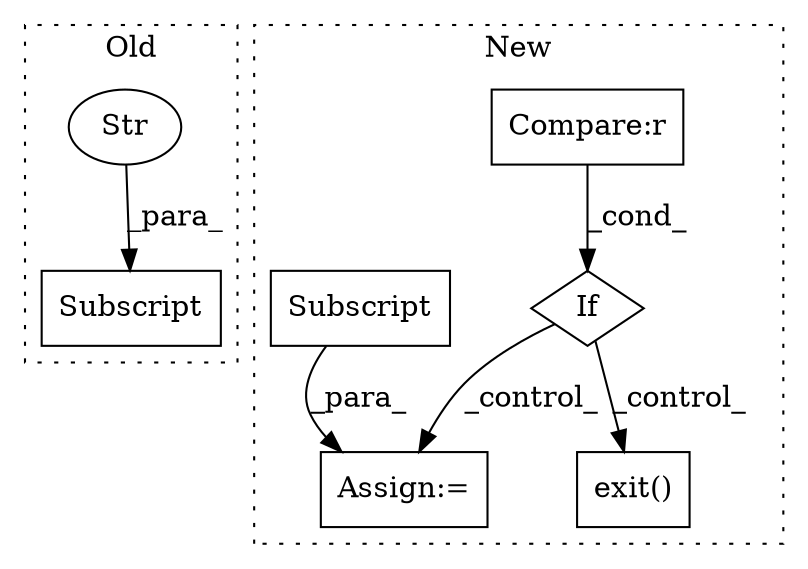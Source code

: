 digraph G {
subgraph cluster0 {
1 [label="Subscript" a="63" s="4476,0" l="8,0" shape="box"];
3 [label="Str" a="66" s="4480" l="3" shape="ellipse"];
label = "Old";
style="dotted";
}
subgraph cluster1 {
2 [label="exit()" a="75" s="4314,4392" l="9,1" shape="box"];
4 [label="If" a="96" s="4014" l="3" shape="diamond"];
5 [label="Compare:r" a="40" s="4017" l="22" shape="box"];
6 [label="Assign:=" a="68" s="4134" l="3" shape="box"];
7 [label="Subscript" a="63" s="4137,0" l="8,0" shape="box"];
label = "New";
style="dotted";
}
3 -> 1 [label="_para_"];
4 -> 6 [label="_control_"];
4 -> 2 [label="_control_"];
5 -> 4 [label="_cond_"];
7 -> 6 [label="_para_"];
}